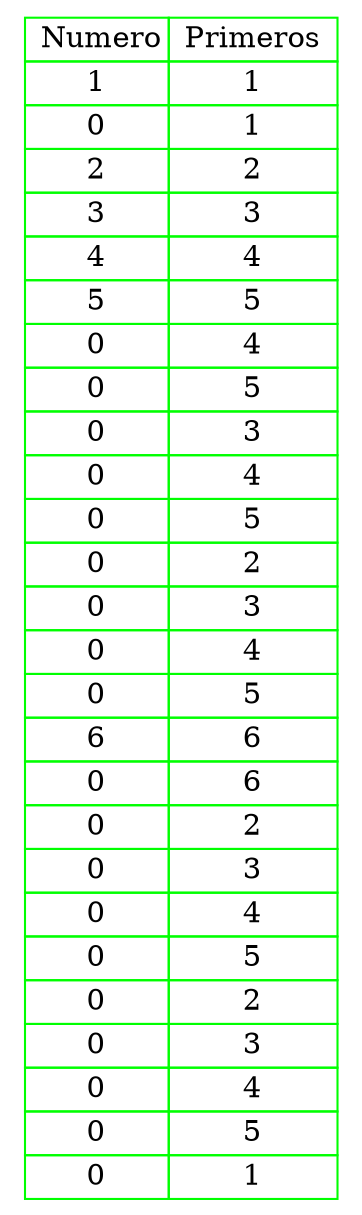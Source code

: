 digraph H {
tbl [
shape=plaintext 
label=<
<table border='0' cellborder='1' color='green' cellspacing='0'>
<tr><td> Numero</td><td> Primeros </td></tr><tr><td>1</td><td>1</td></tr>
<tr><td>0</td><td>1</td></tr>
<tr><td>2</td><td>2</td></tr>
<tr><td>3</td><td>3</td></tr>
<tr><td>4</td><td>4</td></tr>
<tr><td>5</td><td>5</td></tr>
<tr><td>0</td><td>4</td></tr>
<tr><td>0</td><td>5</td></tr>
<tr><td>0</td><td>3</td></tr>
<tr><td>0</td><td>4</td></tr>
<tr><td>0</td><td>5</td></tr>
<tr><td>0</td><td>2</td></tr>
<tr><td>0</td><td>3</td></tr>
<tr><td>0</td><td>4</td></tr>
<tr><td>0</td><td>5</td></tr>
<tr><td>6</td><td>6</td></tr>
<tr><td>0</td><td>6</td></tr>
<tr><td>0</td><td>2</td></tr>
<tr><td>0</td><td>3</td></tr>
<tr><td>0</td><td>4</td></tr>
<tr><td>0</td><td>5</td></tr>
<tr><td>0</td><td>2</td></tr>
<tr><td>0</td><td>3</td></tr>
<tr><td>0</td><td>4</td></tr>
<tr><td>0</td><td>5</td></tr>
<tr><td>0</td><td>1</td></tr>
</table> 
>];
}